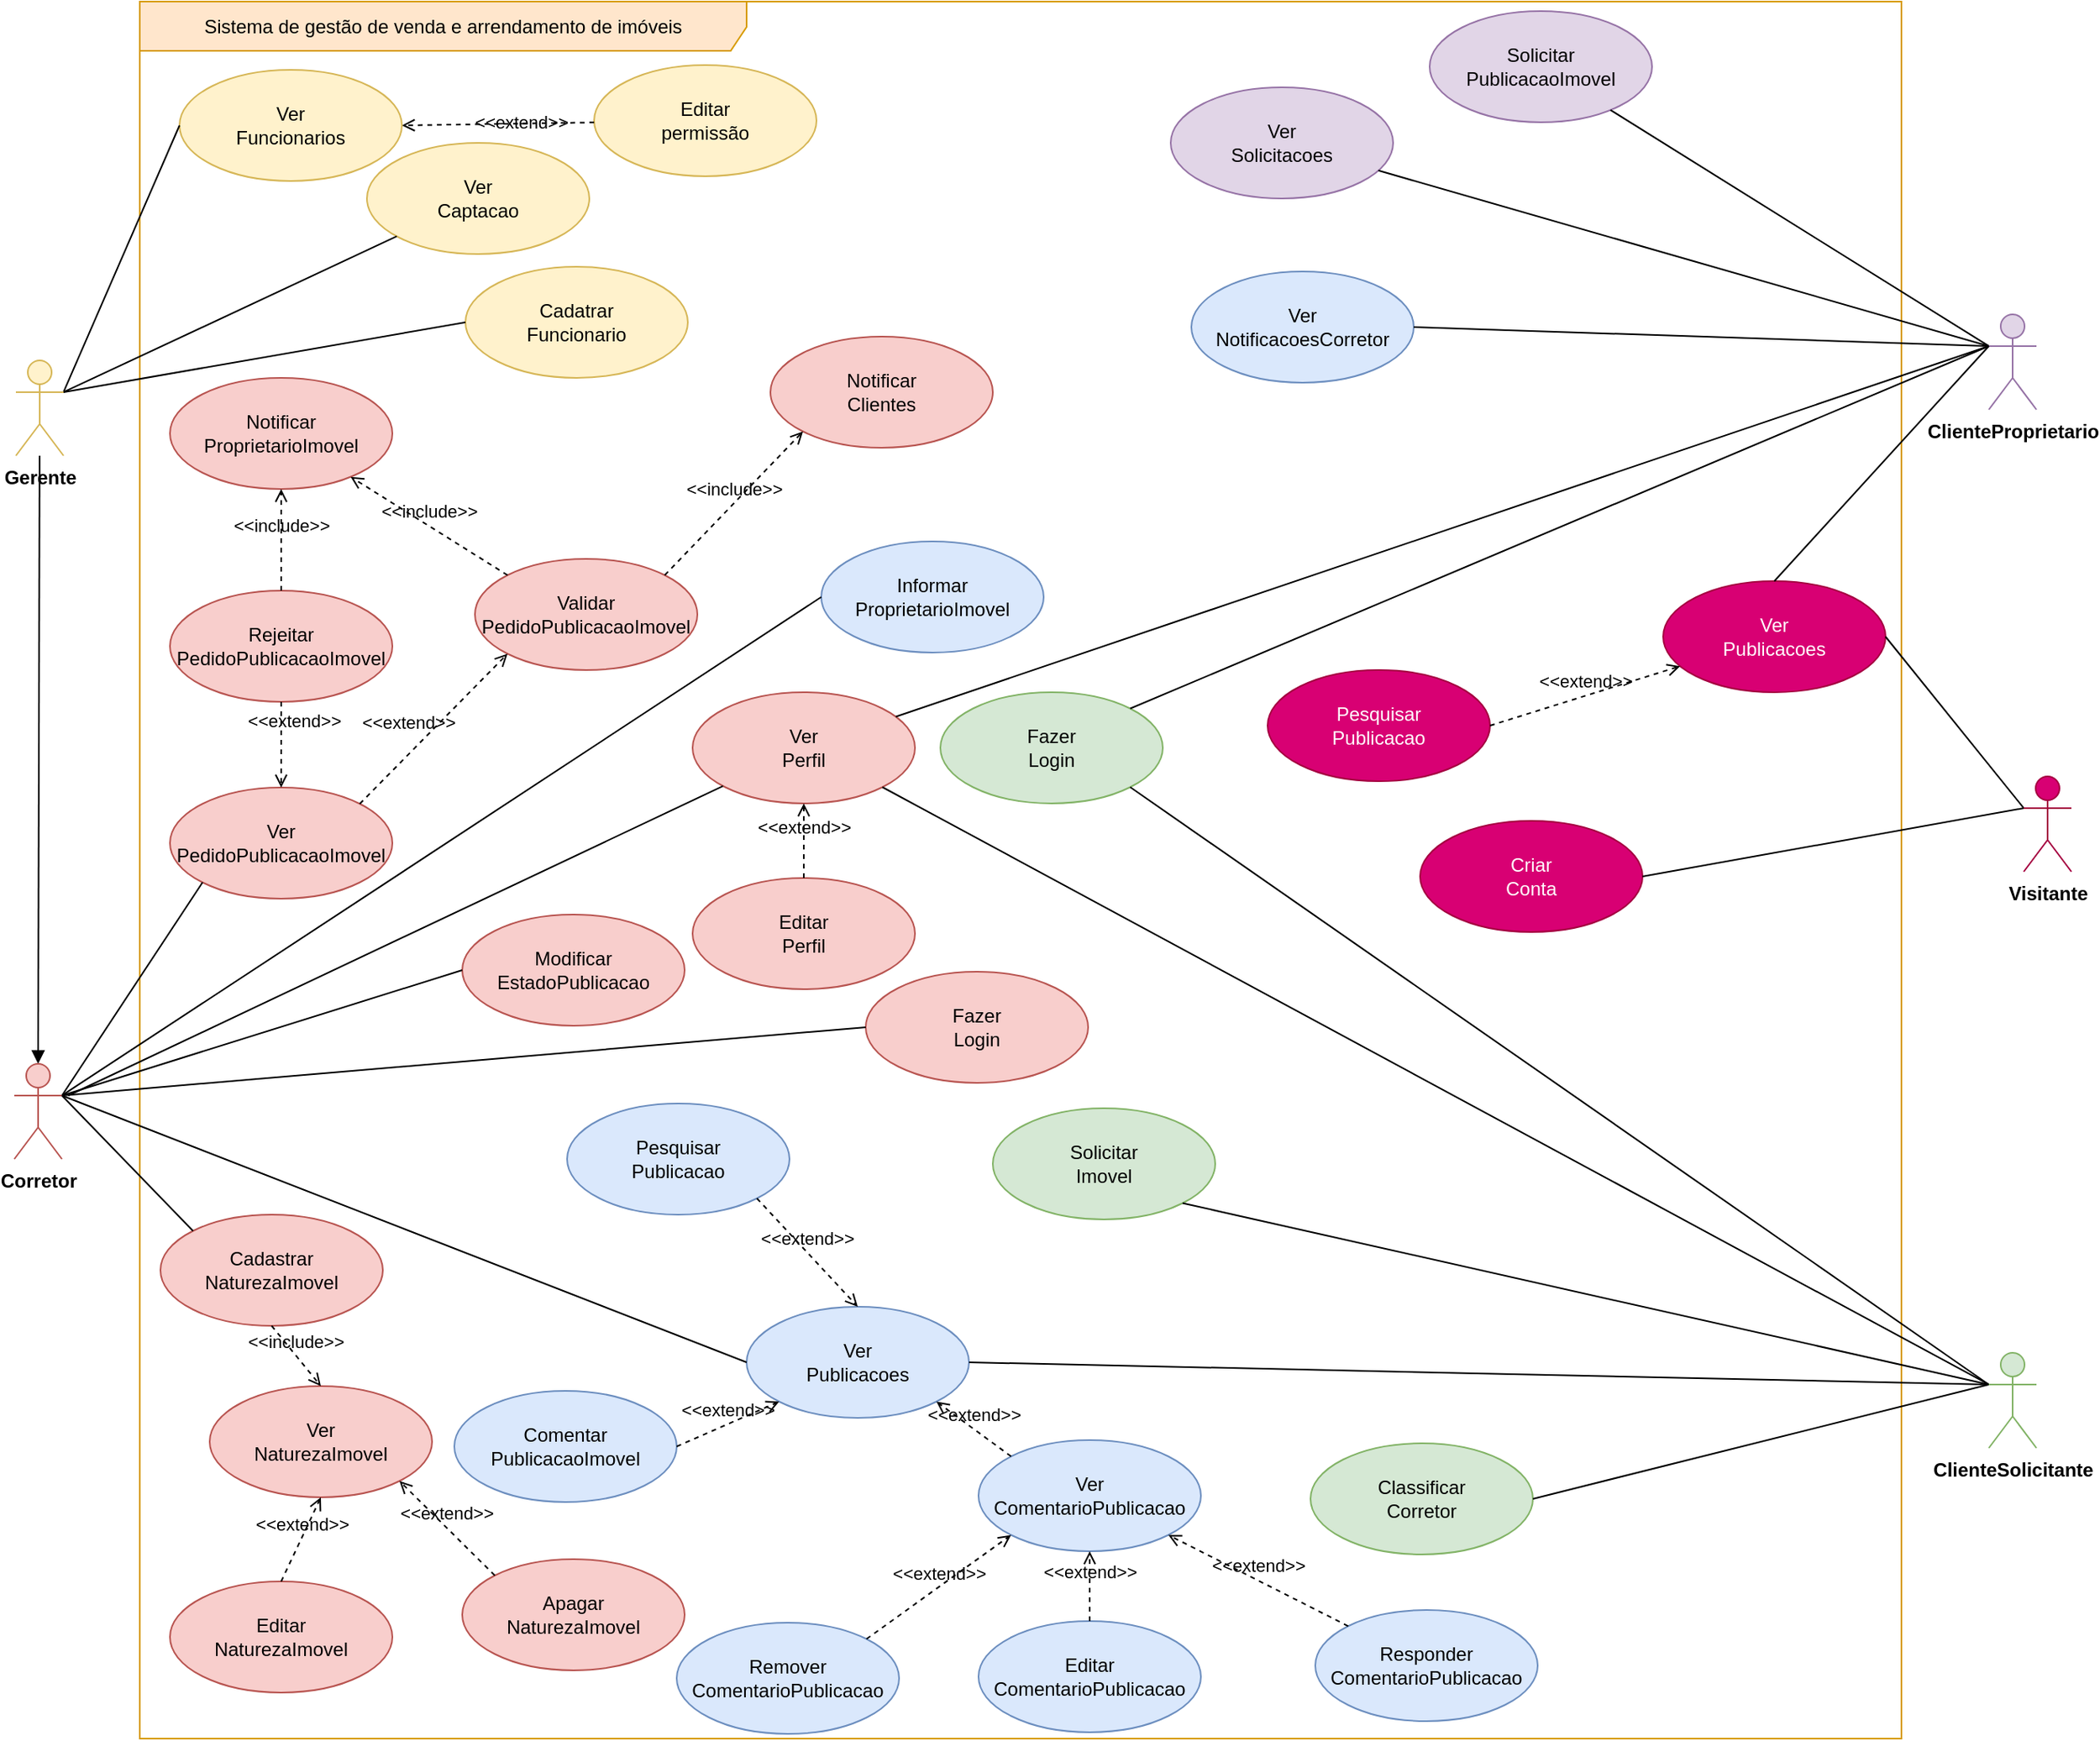 <mxfile version="24.6.4" type="device">
  <diagram name="Página-1" id="oinIF-td0bnsXT2gxYEK">
    <mxGraphModel dx="1834" dy="1235" grid="0" gridSize="10" guides="1" tooltips="1" connect="1" arrows="1" fold="1" page="0" pageScale="1" pageWidth="827" pageHeight="1169" math="0" shadow="0">
      <root>
        <mxCell id="0" />
        <mxCell id="1" parent="0" />
        <mxCell id="uxgWOtZFFa0mFMytvNgW-1" value="Sistema de gestão de venda e arrendamento de imóveis" style="shape=umlFrame;whiteSpace=wrap;html=1;pointerEvents=0;recursiveResize=0;container=1;collapsible=0;width=382;height=31;fillColor=#ffe6cc;strokeColor=#d79b00;" parent="1" vertex="1">
          <mxGeometry x="-271" y="-207" width="1109" height="1094" as="geometry" />
        </mxCell>
        <mxCell id="uxgWOtZFFa0mFMytvNgW-6" value="Criar&lt;div&gt;Conta&lt;/div&gt;" style="ellipse;whiteSpace=wrap;html=1;fillColor=#d80073;strokeColor=#A50040;fontColor=#ffffff;" parent="uxgWOtZFFa0mFMytvNgW-1" vertex="1">
          <mxGeometry x="806" y="516" width="140" height="70" as="geometry" />
        </mxCell>
        <mxCell id="uxgWOtZFFa0mFMytvNgW-9" value="Cadatrar&lt;div&gt;Funcionario&lt;/div&gt;" style="ellipse;whiteSpace=wrap;html=1;fillColor=#fff2cc;strokeColor=#d6b656;" parent="uxgWOtZFFa0mFMytvNgW-1" vertex="1">
          <mxGeometry x="205" y="167" width="140" height="70" as="geometry" />
        </mxCell>
        <mxCell id="uxgWOtZFFa0mFMytvNgW-18" value="Solicitar&lt;div&gt;&lt;span style=&quot;background-color: initial;&quot;&gt;PublicacaoImovel&lt;/span&gt;&lt;/div&gt;" style="ellipse;whiteSpace=wrap;html=1;fillColor=#e1d5e7;strokeColor=#9673a6;" parent="uxgWOtZFFa0mFMytvNgW-1" vertex="1">
          <mxGeometry x="812" y="6" width="140" height="70" as="geometry" />
        </mxCell>
        <mxCell id="uxgWOtZFFa0mFMytvNgW-19" value="&lt;span&gt;Validar&lt;/span&gt;&lt;div&gt;&lt;span&gt;PedidoPublicacaoImovel&lt;/span&gt;&lt;/div&gt;" style="ellipse;whiteSpace=wrap;html=1;fillColor=#f8cecc;strokeColor=#b85450;fontStyle=0" parent="uxgWOtZFFa0mFMytvNgW-1" vertex="1">
          <mxGeometry x="211" y="351" width="140" height="70" as="geometry" />
        </mxCell>
        <mxCell id="uxgWOtZFFa0mFMytvNgW-22" value="Ver&lt;div&gt;Publicacoes&lt;/div&gt;" style="ellipse;whiteSpace=wrap;html=1;fillColor=#d80073;strokeColor=#A50040;fontColor=#ffffff;" parent="uxgWOtZFFa0mFMytvNgW-1" vertex="1">
          <mxGeometry x="959" y="365" width="140" height="70" as="geometry" />
        </mxCell>
        <mxCell id="uxgWOtZFFa0mFMytvNgW-25" value="Ver&lt;div&gt;NotificacoesCorretor&lt;/div&gt;" style="ellipse;whiteSpace=wrap;html=1;fillColor=#dae8fc;strokeColor=#6c8ebf;fontStyle=0" parent="uxgWOtZFFa0mFMytvNgW-1" vertex="1">
          <mxGeometry x="662" y="170" width="140" height="70" as="geometry" />
        </mxCell>
        <mxCell id="uxgWOtZFFa0mFMytvNgW-31" value="&lt;span&gt;Ver&lt;/span&gt;&lt;div&gt;&lt;span&gt;ComentarioPublicacao&lt;/span&gt;&lt;/div&gt;" style="ellipse;whiteSpace=wrap;html=1;fillColor=#dae8fc;strokeColor=#6c8ebf;fontStyle=0" parent="uxgWOtZFFa0mFMytvNgW-1" vertex="1">
          <mxGeometry x="528" y="906" width="140" height="70" as="geometry" />
        </mxCell>
        <mxCell id="uxgWOtZFFa0mFMytvNgW-34" value="&lt;span&gt;Notificar&lt;/span&gt;&lt;div&gt;&lt;span&gt;ProprietarioImovel&lt;/span&gt;&lt;/div&gt;" style="ellipse;whiteSpace=wrap;html=1;fillColor=#f8cecc;strokeColor=#b85450;fontStyle=0" parent="uxgWOtZFFa0mFMytvNgW-1" vertex="1">
          <mxGeometry x="19" y="237" width="140" height="70" as="geometry" />
        </mxCell>
        <mxCell id="uxgWOtZFFa0mFMytvNgW-36" value="&amp;lt;&amp;lt;include&amp;gt;&amp;gt;" style="html=1;verticalAlign=bottom;labelBackgroundColor=none;endArrow=open;endFill=0;dashed=1;rounded=0;exitX=0;exitY=0;exitDx=0;exitDy=0;" parent="uxgWOtZFFa0mFMytvNgW-1" source="uxgWOtZFFa0mFMytvNgW-19" target="uxgWOtZFFa0mFMytvNgW-34" edge="1">
          <mxGeometry width="160" relative="1" as="geometry">
            <mxPoint x="338" y="303" as="sourcePoint" />
            <mxPoint x="498" y="303" as="targetPoint" />
          </mxGeometry>
        </mxCell>
        <mxCell id="uxgWOtZFFa0mFMytvNgW-37" value="&lt;span&gt;Rejeitar&lt;/span&gt;&lt;div&gt;&lt;span&gt;PedidoPublicacaoImovel&lt;/span&gt;&lt;/div&gt;" style="ellipse;whiteSpace=wrap;html=1;fillColor=#f8cecc;strokeColor=#b85450;fontStyle=0" parent="uxgWOtZFFa0mFMytvNgW-1" vertex="1">
          <mxGeometry x="19" y="371" width="140" height="70" as="geometry" />
        </mxCell>
        <mxCell id="uxgWOtZFFa0mFMytvNgW-39" value="&amp;lt;&amp;lt;include&amp;gt;&amp;gt;" style="html=1;verticalAlign=bottom;labelBackgroundColor=none;endArrow=open;endFill=0;dashed=1;rounded=0;exitX=0.5;exitY=0;exitDx=0;exitDy=0;entryX=0.5;entryY=1;entryDx=0;entryDy=0;" parent="uxgWOtZFFa0mFMytvNgW-1" source="uxgWOtZFFa0mFMytvNgW-37" target="uxgWOtZFFa0mFMytvNgW-34" edge="1">
          <mxGeometry width="160" relative="1" as="geometry">
            <mxPoint x="143" y="306" as="sourcePoint" />
            <mxPoint x="144" y="215" as="targetPoint" />
          </mxGeometry>
        </mxCell>
        <mxCell id="uxgWOtZFFa0mFMytvNgW-41" value="&lt;span&gt;Remover&lt;/span&gt;&lt;div&gt;&lt;span&gt;ComentarioPublicacao&lt;/span&gt;&lt;br&gt;&lt;/div&gt;" style="ellipse;whiteSpace=wrap;html=1;fillColor=#dae8fc;strokeColor=#6c8ebf;fontStyle=0" parent="uxgWOtZFFa0mFMytvNgW-1" vertex="1">
          <mxGeometry x="338" y="1021" width="140" height="70" as="geometry" />
        </mxCell>
        <mxCell id="uxgWOtZFFa0mFMytvNgW-42" value="&lt;span&gt;Editar&lt;/span&gt;&lt;div&gt;&lt;span&gt;ComentarioPublicacao&lt;/span&gt;&lt;br&gt;&lt;/div&gt;" style="ellipse;whiteSpace=wrap;html=1;fillColor=#dae8fc;strokeColor=#6c8ebf;fontStyle=0" parent="uxgWOtZFFa0mFMytvNgW-1" vertex="1">
          <mxGeometry x="528" y="1020" width="140" height="70" as="geometry" />
        </mxCell>
        <mxCell id="uxgWOtZFFa0mFMytvNgW-56" value="&lt;div&gt;&lt;span&gt;Responder&lt;/span&gt;&lt;/div&gt;&lt;div&gt;&lt;span&gt;ComentarioPublicacao&lt;/span&gt;&lt;br&gt;&lt;/div&gt;" style="ellipse;whiteSpace=wrap;html=1;fillColor=#dae8fc;strokeColor=#6c8ebf;fontStyle=0" parent="uxgWOtZFFa0mFMytvNgW-1" vertex="1">
          <mxGeometry x="740" y="1013" width="140" height="70" as="geometry" />
        </mxCell>
        <mxCell id="uxgWOtZFFa0mFMytvNgW-57" value="&amp;lt;&amp;lt;extend&amp;gt;&amp;gt;" style="html=1;verticalAlign=bottom;labelBackgroundColor=none;endArrow=open;endFill=0;dashed=1;rounded=0;entryX=1;entryY=1;entryDx=0;entryDy=0;" parent="uxgWOtZFFa0mFMytvNgW-1" source="uxgWOtZFFa0mFMytvNgW-56" target="uxgWOtZFFa0mFMytvNgW-31" edge="1">
          <mxGeometry width="160" relative="1" as="geometry">
            <mxPoint x="196" y="611" as="sourcePoint" />
            <mxPoint x="242" y="668" as="targetPoint" />
          </mxGeometry>
        </mxCell>
        <mxCell id="uxgWOtZFFa0mFMytvNgW-55" value="&lt;span&gt;Cadastrar&lt;/span&gt;&lt;div&gt;&lt;span&gt;NaturezaImovel&lt;/span&gt;&lt;/div&gt;" style="ellipse;whiteSpace=wrap;html=1;fillColor=#f8cecc;strokeColor=#b85450;fontStyle=0" parent="uxgWOtZFFa0mFMytvNgW-1" vertex="1">
          <mxGeometry x="13" y="764" width="140" height="70" as="geometry" />
        </mxCell>
        <mxCell id="uxgWOtZFFa0mFMytvNgW-62" value="Pesquisar&lt;div&gt;Publicacao&lt;/div&gt;" style="ellipse;whiteSpace=wrap;html=1;fillColor=#d80073;strokeColor=#A50040;fontColor=#ffffff;" parent="uxgWOtZFFa0mFMytvNgW-1" vertex="1">
          <mxGeometry x="710" y="421" width="140" height="70" as="geometry" />
        </mxCell>
        <mxCell id="uxgWOtZFFa0mFMytvNgW-63" value="&amp;lt;&amp;lt;extend&amp;gt;&amp;gt;" style="html=1;verticalAlign=bottom;labelBackgroundColor=none;endArrow=open;endFill=0;dashed=1;rounded=0;exitX=1;exitY=0.5;exitDx=0;exitDy=0;" parent="uxgWOtZFFa0mFMytvNgW-1" source="uxgWOtZFFa0mFMytvNgW-62" target="uxgWOtZFFa0mFMytvNgW-22" edge="1">
          <mxGeometry width="160" relative="1" as="geometry">
            <mxPoint x="531.5" y="690" as="sourcePoint" />
            <mxPoint x="499.5" y="753" as="targetPoint" />
          </mxGeometry>
        </mxCell>
        <mxCell id="uxgWOtZFFa0mFMytvNgW-65" value="&lt;span&gt;&lt;span&gt;Modificar&lt;/span&gt;&lt;/span&gt;&lt;div&gt;&lt;span&gt;&lt;span&gt;EstadoPublicacao&lt;/span&gt;&lt;/span&gt;&lt;/div&gt;" style="ellipse;whiteSpace=wrap;html=1;fillColor=#f8cecc;strokeColor=#b85450;fontStyle=0" parent="uxgWOtZFFa0mFMytvNgW-1" vertex="1">
          <mxGeometry x="203" y="575" width="140" height="70" as="geometry" />
        </mxCell>
        <mxCell id="uxgWOtZFFa0mFMytvNgW-58" value="Ver&lt;div style=&quot;&quot;&gt;Publicacoes&lt;/div&gt;" style="ellipse;whiteSpace=wrap;html=1;fillColor=#dae8fc;strokeColor=#6c8ebf;fontStyle=0" parent="uxgWOtZFFa0mFMytvNgW-1" vertex="1">
          <mxGeometry x="382" y="822" width="140" height="70" as="geometry" />
        </mxCell>
        <mxCell id="uxgWOtZFFa0mFMytvNgW-70" value="Solicitar&lt;div&gt;Imovel&lt;/div&gt;" style="ellipse;whiteSpace=wrap;html=1;fillColor=#d5e8d4;strokeColor=#82b366;" parent="uxgWOtZFFa0mFMytvNgW-1" vertex="1">
          <mxGeometry x="537" y="697" width="140" height="70" as="geometry" />
        </mxCell>
        <mxCell id="uxgWOtZFFa0mFMytvNgW-77" value="Editar&lt;div&gt;permissão&lt;/div&gt;" style="ellipse;whiteSpace=wrap;html=1;fillColor=#fff2cc;strokeColor=#d6b656;" parent="uxgWOtZFFa0mFMytvNgW-1" vertex="1">
          <mxGeometry x="286" y="40" width="140" height="70" as="geometry" />
        </mxCell>
        <mxCell id="uxgWOtZFFa0mFMytvNgW-78" value="&amp;lt;&amp;lt;extend&amp;gt;&amp;gt;" style="html=1;verticalAlign=bottom;labelBackgroundColor=none;endArrow=open;endFill=0;dashed=1;rounded=0;entryX=1;entryY=0.5;entryDx=0;entryDy=0;" parent="uxgWOtZFFa0mFMytvNgW-1" source="uxgWOtZFFa0mFMytvNgW-77" target="FGOciUeCJHYGwHbxiSey-7" edge="1">
          <mxGeometry x="-0.234" y="8" width="160" relative="1" as="geometry">
            <mxPoint x="129" y="179" as="sourcePoint" />
            <mxPoint x="112" y="163" as="targetPoint" />
            <mxPoint as="offset" />
          </mxGeometry>
        </mxCell>
        <mxCell id="uxgWOtZFFa0mFMytvNgW-79" value="Classificar&lt;div&gt;Corretor&lt;/div&gt;" style="ellipse;whiteSpace=wrap;html=1;fillColor=#d5e8d4;strokeColor=#82b366;" parent="uxgWOtZFFa0mFMytvNgW-1" vertex="1">
          <mxGeometry x="737" y="908" width="140" height="70" as="geometry" />
        </mxCell>
        <mxCell id="uxgWOtZFFa0mFMytvNgW-85" value="Ver&lt;div&gt;Perfil&lt;/div&gt;" style="ellipse;whiteSpace=wrap;html=1;fillColor=#f8cecc;strokeColor=#b85450;fontStyle=0" parent="uxgWOtZFFa0mFMytvNgW-1" vertex="1">
          <mxGeometry x="348" y="435" width="140" height="70" as="geometry" />
        </mxCell>
        <mxCell id="uxgWOtZFFa0mFMytvNgW-87" value="Ver&lt;div&gt;Captacao&lt;/div&gt;" style="ellipse;whiteSpace=wrap;html=1;fillColor=#fff2cc;strokeColor=#d6b656;" parent="uxgWOtZFFa0mFMytvNgW-1" vertex="1">
          <mxGeometry x="143" y="89" width="140" height="70" as="geometry" />
        </mxCell>
        <mxCell id="FGOciUeCJHYGwHbxiSey-1" value="&lt;span&gt;Fazer&lt;/span&gt;&lt;div&gt;&lt;span&gt;Login&lt;/span&gt;&lt;/div&gt;" style="ellipse;whiteSpace=wrap;html=1;fillColor=#d5e8d4;strokeColor=#82b366;fontStyle=0" parent="uxgWOtZFFa0mFMytvNgW-1" vertex="1">
          <mxGeometry x="504" y="435" width="140" height="70" as="geometry" />
        </mxCell>
        <mxCell id="FGOciUeCJHYGwHbxiSey-7" value="Ver&lt;div&gt;Funcionarios&lt;/div&gt;" style="ellipse;whiteSpace=wrap;html=1;fillColor=#fff2cc;strokeColor=#d6b656;" parent="uxgWOtZFFa0mFMytvNgW-1" vertex="1">
          <mxGeometry x="25" y="43" width="140" height="70" as="geometry" />
        </mxCell>
        <mxCell id="FGOciUeCJHYGwHbxiSey-15" value="&amp;lt;&amp;lt;extend&amp;gt;&amp;gt;" style="html=1;verticalAlign=bottom;labelBackgroundColor=none;endArrow=open;endFill=0;dashed=1;rounded=0;entryX=0;entryY=1;entryDx=0;entryDy=0;exitX=1;exitY=0;exitDx=0;exitDy=0;" parent="uxgWOtZFFa0mFMytvNgW-1" source="uxgWOtZFFa0mFMytvNgW-41" target="uxgWOtZFFa0mFMytvNgW-31" edge="1">
          <mxGeometry width="160" relative="1" as="geometry">
            <mxPoint x="295" y="905" as="sourcePoint" />
            <mxPoint x="322" y="974" as="targetPoint" />
          </mxGeometry>
        </mxCell>
        <mxCell id="FGOciUeCJHYGwHbxiSey-16" value="&amp;lt;&amp;lt;extend&amp;gt;&amp;gt;" style="html=1;verticalAlign=bottom;labelBackgroundColor=none;endArrow=open;endFill=0;dashed=1;rounded=0;entryX=0.5;entryY=1;entryDx=0;entryDy=0;exitX=0.5;exitY=0;exitDx=0;exitDy=0;" parent="uxgWOtZFFa0mFMytvNgW-1" source="uxgWOtZFFa0mFMytvNgW-42" target="uxgWOtZFFa0mFMytvNgW-31" edge="1">
          <mxGeometry width="160" relative="1" as="geometry">
            <mxPoint x="259" y="973" as="sourcePoint" />
            <mxPoint x="360" y="887" as="targetPoint" />
          </mxGeometry>
        </mxCell>
        <mxCell id="FGOciUeCJHYGwHbxiSey-23" value="Editar&lt;div&gt;Perfil&lt;/div&gt;" style="ellipse;whiteSpace=wrap;html=1;fillColor=#f8cecc;strokeColor=#b85450;fontStyle=0" parent="uxgWOtZFFa0mFMytvNgW-1" vertex="1">
          <mxGeometry x="348" y="552" width="140" height="70" as="geometry" />
        </mxCell>
        <mxCell id="FGOciUeCJHYGwHbxiSey-24" value="&amp;lt;&amp;lt;extend&amp;gt;&amp;gt;" style="html=1;verticalAlign=bottom;labelBackgroundColor=none;endArrow=open;endFill=0;dashed=1;rounded=0;entryX=0.5;entryY=1;entryDx=0;entryDy=0;exitX=0.5;exitY=0;exitDx=0;exitDy=0;" parent="uxgWOtZFFa0mFMytvNgW-1" source="FGOciUeCJHYGwHbxiSey-23" target="uxgWOtZFFa0mFMytvNgW-85" edge="1">
          <mxGeometry width="160" relative="1" as="geometry">
            <mxPoint x="200" y="626" as="sourcePoint" />
            <mxPoint x="237" y="561" as="targetPoint" />
          </mxGeometry>
        </mxCell>
        <mxCell id="FGOciUeCJHYGwHbxiSey-25" value="&lt;span&gt;Ver&lt;/span&gt;&lt;div&gt;&lt;span&gt;NaturezaImovel&lt;/span&gt;&lt;/div&gt;" style="ellipse;whiteSpace=wrap;html=1;fillColor=#f8cecc;strokeColor=#b85450;fontStyle=0" parent="uxgWOtZFFa0mFMytvNgW-1" vertex="1">
          <mxGeometry x="44" y="872" width="140" height="70" as="geometry" />
        </mxCell>
        <mxCell id="FGOciUeCJHYGwHbxiSey-27" value="&amp;lt;&amp;lt;include&amp;gt;&amp;gt;" style="html=1;verticalAlign=bottom;labelBackgroundColor=none;endArrow=open;endFill=0;dashed=1;rounded=0;exitX=0.5;exitY=1;exitDx=0;exitDy=0;entryX=0.5;entryY=0;entryDx=0;entryDy=0;" parent="uxgWOtZFFa0mFMytvNgW-1" source="uxgWOtZFFa0mFMytvNgW-55" target="FGOciUeCJHYGwHbxiSey-25" edge="1">
          <mxGeometry width="160" relative="1" as="geometry">
            <mxPoint x="228" y="944" as="sourcePoint" />
            <mxPoint x="127" y="918" as="targetPoint" />
          </mxGeometry>
        </mxCell>
        <mxCell id="FGOciUeCJHYGwHbxiSey-28" value="&lt;span&gt;Editar&lt;/span&gt;&lt;div&gt;NaturezaImovel&lt;br&gt;&lt;/div&gt;" style="ellipse;whiteSpace=wrap;html=1;fillColor=#f8cecc;strokeColor=#b85450;fontStyle=0" parent="uxgWOtZFFa0mFMytvNgW-1" vertex="1">
          <mxGeometry x="19" y="995" width="140" height="70" as="geometry" />
        </mxCell>
        <mxCell id="FGOciUeCJHYGwHbxiSey-29" value="&amp;lt;&amp;lt;extend&amp;gt;&amp;gt;" style="html=1;verticalAlign=bottom;labelBackgroundColor=none;endArrow=open;endFill=0;dashed=1;rounded=0;entryX=0.5;entryY=1;entryDx=0;entryDy=0;exitX=0.5;exitY=0;exitDx=0;exitDy=0;" parent="uxgWOtZFFa0mFMytvNgW-1" source="FGOciUeCJHYGwHbxiSey-28" target="FGOciUeCJHYGwHbxiSey-25" edge="1">
          <mxGeometry width="160" relative="1" as="geometry">
            <mxPoint x="249" y="941" as="sourcePoint" />
            <mxPoint x="249" y="840" as="targetPoint" />
          </mxGeometry>
        </mxCell>
        <mxCell id="FGOciUeCJHYGwHbxiSey-30" value="&lt;span&gt;Apagar&lt;/span&gt;&lt;div&gt;NaturezaImovel&lt;br&gt;&lt;/div&gt;" style="ellipse;whiteSpace=wrap;html=1;fillColor=#f8cecc;strokeColor=#b85450;fontStyle=0" parent="uxgWOtZFFa0mFMytvNgW-1" vertex="1">
          <mxGeometry x="203" y="981" width="140" height="70" as="geometry" />
        </mxCell>
        <mxCell id="FGOciUeCJHYGwHbxiSey-31" value="&amp;lt;&amp;lt;extend&amp;gt;&amp;gt;" style="html=1;verticalAlign=bottom;labelBackgroundColor=none;endArrow=open;endFill=0;dashed=1;rounded=0;exitX=0;exitY=0;exitDx=0;exitDy=0;entryX=1;entryY=1;entryDx=0;entryDy=0;" parent="uxgWOtZFFa0mFMytvNgW-1" source="FGOciUeCJHYGwHbxiSey-30" target="FGOciUeCJHYGwHbxiSey-25" edge="1">
          <mxGeometry width="160" relative="1" as="geometry">
            <mxPoint x="396" y="943" as="sourcePoint" />
            <mxPoint x="305" y="941" as="targetPoint" />
          </mxGeometry>
        </mxCell>
        <mxCell id="FGOciUeCJHYGwHbxiSey-34" value="&lt;span&gt;Comentar&lt;/span&gt;&lt;div&gt;&lt;span&gt;PublicacaoImovel&lt;/span&gt;&lt;/div&gt;" style="ellipse;whiteSpace=wrap;html=1;fillColor=#dae8fc;strokeColor=#6c8ebf;fontStyle=0" parent="uxgWOtZFFa0mFMytvNgW-1" vertex="1">
          <mxGeometry x="198" y="875" width="140" height="70" as="geometry" />
        </mxCell>
        <mxCell id="FGOciUeCJHYGwHbxiSey-35" value="&amp;lt;&amp;lt;extend&amp;gt;&amp;gt;" style="html=1;verticalAlign=bottom;labelBackgroundColor=none;endArrow=open;endFill=0;dashed=1;rounded=0;entryX=0;entryY=1;entryDx=0;entryDy=0;exitX=1;exitY=0.5;exitDx=0;exitDy=0;" parent="uxgWOtZFFa0mFMytvNgW-1" source="FGOciUeCJHYGwHbxiSey-34" target="uxgWOtZFFa0mFMytvNgW-58" edge="1">
          <mxGeometry width="160" relative="1" as="geometry">
            <mxPoint x="331" y="738" as="sourcePoint" />
            <mxPoint x="322" y="623" as="targetPoint" />
          </mxGeometry>
        </mxCell>
        <mxCell id="FGOciUeCJHYGwHbxiSey-36" value="&amp;lt;&amp;lt;extend&amp;gt;&amp;gt;" style="html=1;verticalAlign=bottom;labelBackgroundColor=none;endArrow=open;endFill=0;dashed=1;rounded=0;entryX=1;entryY=1;entryDx=0;entryDy=0;exitX=0;exitY=0;exitDx=0;exitDy=0;" parent="uxgWOtZFFa0mFMytvNgW-1" source="uxgWOtZFFa0mFMytvNgW-31" target="uxgWOtZFFa0mFMytvNgW-58" edge="1">
          <mxGeometry width="160" relative="1" as="geometry">
            <mxPoint x="492" y="763" as="sourcePoint" />
            <mxPoint x="406" y="635" as="targetPoint" />
          </mxGeometry>
        </mxCell>
        <mxCell id="tdkB1YRlQaMixIxoZtIN-6" value="&lt;span&gt;&lt;span&gt;Fazer&lt;/span&gt;&lt;/span&gt;&lt;div&gt;&lt;span&gt;&lt;span&gt;Login&lt;/span&gt;&lt;/span&gt;&lt;/div&gt;" style="ellipse;whiteSpace=wrap;html=1;fillColor=#f8cecc;strokeColor=#b85450;fontStyle=0" parent="uxgWOtZFFa0mFMytvNgW-1" vertex="1">
          <mxGeometry x="457" y="611" width="140" height="70" as="geometry" />
        </mxCell>
        <mxCell id="tdkB1YRlQaMixIxoZtIN-7" value="&lt;span&gt;Notificar&lt;/span&gt;&lt;div&gt;&lt;span&gt;Clientes&lt;/span&gt;&lt;/div&gt;" style="ellipse;whiteSpace=wrap;html=1;fillColor=#f8cecc;strokeColor=#b85450;fontStyle=0" parent="uxgWOtZFFa0mFMytvNgW-1" vertex="1">
          <mxGeometry x="397" y="211" width="140" height="70" as="geometry" />
        </mxCell>
        <mxCell id="tdkB1YRlQaMixIxoZtIN-8" value="&amp;lt;&amp;lt;include&amp;gt;&amp;gt;" style="html=1;verticalAlign=bottom;labelBackgroundColor=none;endArrow=open;endFill=0;dashed=1;rounded=0;exitX=1;exitY=0;exitDx=0;exitDy=0;entryX=0;entryY=1;entryDx=0;entryDy=0;" parent="uxgWOtZFFa0mFMytvNgW-1" source="uxgWOtZFFa0mFMytvNgW-19" target="tdkB1YRlQaMixIxoZtIN-7" edge="1">
          <mxGeometry width="160" relative="1" as="geometry">
            <mxPoint x="112" y="403" as="sourcePoint" />
            <mxPoint x="113" y="345" as="targetPoint" />
          </mxGeometry>
        </mxCell>
        <mxCell id="tdkB1YRlQaMixIxoZtIN-9" value="&lt;span&gt;Ver&lt;/span&gt;&lt;div&gt;&lt;span&gt;PedidoPublicacaoImovel&lt;/span&gt;&lt;/div&gt;" style="ellipse;whiteSpace=wrap;html=1;fillColor=#f8cecc;strokeColor=#b85450;fontStyle=0" parent="uxgWOtZFFa0mFMytvNgW-1" vertex="1">
          <mxGeometry x="19" y="495" width="140" height="70" as="geometry" />
        </mxCell>
        <mxCell id="tdkB1YRlQaMixIxoZtIN-10" value="&amp;lt;&amp;lt;extend&amp;gt;&amp;gt;" style="html=1;verticalAlign=bottom;labelBackgroundColor=none;endArrow=open;endFill=0;dashed=1;rounded=0;entryX=0.5;entryY=0;entryDx=0;entryDy=0;exitX=0.5;exitY=1;exitDx=0;exitDy=0;" parent="uxgWOtZFFa0mFMytvNgW-1" source="uxgWOtZFFa0mFMytvNgW-37" target="tdkB1YRlQaMixIxoZtIN-9" edge="1">
          <mxGeometry x="-0.234" y="8" width="160" relative="1" as="geometry">
            <mxPoint x="159" y="421" as="sourcePoint" />
            <mxPoint x="39" y="423" as="targetPoint" />
            <mxPoint as="offset" />
          </mxGeometry>
        </mxCell>
        <mxCell id="tdkB1YRlQaMixIxoZtIN-11" value="&amp;lt;&amp;lt;extend&amp;gt;&amp;gt;" style="html=1;verticalAlign=bottom;labelBackgroundColor=none;endArrow=open;endFill=0;dashed=1;rounded=0;entryX=0;entryY=1;entryDx=0;entryDy=0;exitX=1;exitY=0;exitDx=0;exitDy=0;" parent="uxgWOtZFFa0mFMytvNgW-1" source="tdkB1YRlQaMixIxoZtIN-9" target="uxgWOtZFFa0mFMytvNgW-19" edge="1">
          <mxGeometry x="-0.234" y="8" width="160" relative="1" as="geometry">
            <mxPoint x="170" y="417" as="sourcePoint" />
            <mxPoint x="50" y="419" as="targetPoint" />
            <mxPoint as="offset" />
          </mxGeometry>
        </mxCell>
        <mxCell id="tdkB1YRlQaMixIxoZtIN-12" value="&lt;span&gt;Pesquisar&lt;/span&gt;&lt;div&gt;&lt;span&gt;Publicacao&lt;/span&gt;&lt;/div&gt;" style="ellipse;whiteSpace=wrap;html=1;fillColor=#dae8fc;strokeColor=#6c8ebf;fontStyle=0" parent="uxgWOtZFFa0mFMytvNgW-1" vertex="1">
          <mxGeometry x="269" y="694" width="140" height="70" as="geometry" />
        </mxCell>
        <mxCell id="tdkB1YRlQaMixIxoZtIN-13" value="&amp;lt;&amp;lt;extend&amp;gt;&amp;gt;" style="html=1;verticalAlign=bottom;labelBackgroundColor=none;endArrow=open;endFill=0;dashed=1;rounded=0;entryX=0.5;entryY=0;entryDx=0;entryDy=0;exitX=1;exitY=1;exitDx=0;exitDy=0;" parent="uxgWOtZFFa0mFMytvNgW-1" source="tdkB1YRlQaMixIxoZtIN-12" target="uxgWOtZFFa0mFMytvNgW-58" edge="1">
          <mxGeometry width="160" relative="1" as="geometry">
            <mxPoint x="503" y="815" as="sourcePoint" />
            <mxPoint x="568" y="803" as="targetPoint" />
          </mxGeometry>
        </mxCell>
        <mxCell id="tdkB1YRlQaMixIxoZtIN-15" value="Ver&lt;div&gt;&lt;span style=&quot;background-color: initial;&quot;&gt;Solicitacoes&lt;/span&gt;&lt;/div&gt;" style="ellipse;whiteSpace=wrap;html=1;fillColor=#e1d5e7;strokeColor=#9673a6;" parent="uxgWOtZFFa0mFMytvNgW-1" vertex="1">
          <mxGeometry x="649" y="54" width="140" height="70" as="geometry" />
        </mxCell>
        <mxCell id="tdkB1YRlQaMixIxoZtIN-20" value="Informar&lt;div&gt;ProprietarioImovel&lt;/div&gt;" style="ellipse;whiteSpace=wrap;html=1;fillColor=#dae8fc;strokeColor=#6c8ebf;fontStyle=0" parent="uxgWOtZFFa0mFMytvNgW-1" vertex="1">
          <mxGeometry x="429" y="340" width="140" height="70" as="geometry" />
        </mxCell>
        <mxCell id="uxgWOtZFFa0mFMytvNgW-13" style="rounded=0;orthogonalLoop=1;jettySize=auto;html=1;entryX=0;entryY=0.5;entryDx=0;entryDy=0;endArrow=none;endFill=0;exitX=1;exitY=0.333;exitDx=0;exitDy=0;exitPerimeter=0;" parent="1" source="uxgWOtZFFa0mFMytvNgW-2" target="uxgWOtZFFa0mFMytvNgW-9" edge="1">
          <mxGeometry relative="1" as="geometry" />
        </mxCell>
        <mxCell id="uxgWOtZFFa0mFMytvNgW-15" style="rounded=0;orthogonalLoop=1;jettySize=auto;html=1;endArrow=block;endFill=1;entryX=0.5;entryY=0;entryDx=0;entryDy=0;entryPerimeter=0;" parent="1" source="uxgWOtZFFa0mFMytvNgW-2" target="uxgWOtZFFa0mFMytvNgW-3" edge="1">
          <mxGeometry relative="1" as="geometry">
            <mxPoint x="-340" y="450" as="targetPoint" />
          </mxGeometry>
        </mxCell>
        <mxCell id="uxgWOtZFFa0mFMytvNgW-88" style="rounded=0;orthogonalLoop=1;jettySize=auto;html=1;endArrow=none;endFill=0;exitX=1;exitY=0.333;exitDx=0;exitDy=0;exitPerimeter=0;" parent="1" source="uxgWOtZFFa0mFMytvNgW-2" target="uxgWOtZFFa0mFMytvNgW-87" edge="1">
          <mxGeometry relative="1" as="geometry" />
        </mxCell>
        <mxCell id="FGOciUeCJHYGwHbxiSey-8" style="rounded=0;orthogonalLoop=1;jettySize=auto;html=1;entryX=0;entryY=0.5;entryDx=0;entryDy=0;exitX=1;exitY=0.333;exitDx=0;exitDy=0;exitPerimeter=0;endArrow=none;endFill=0;" parent="1" source="uxgWOtZFFa0mFMytvNgW-2" target="FGOciUeCJHYGwHbxiSey-7" edge="1">
          <mxGeometry relative="1" as="geometry" />
        </mxCell>
        <mxCell id="uxgWOtZFFa0mFMytvNgW-2" value="&lt;span style=&quot;font-weight: 700; text-wrap: wrap;&quot;&gt;Gerente&lt;/span&gt;" style="shape=umlActor;verticalLabelPosition=bottom;verticalAlign=top;html=1;fillColor=#fff2cc;strokeColor=#d6b656;" parent="1" vertex="1">
          <mxGeometry x="-349" y="19" width="30" height="60" as="geometry" />
        </mxCell>
        <mxCell id="uxgWOtZFFa0mFMytvNgW-21" style="rounded=0;orthogonalLoop=1;jettySize=auto;html=1;entryX=0;entryY=1;entryDx=0;entryDy=0;exitX=1;exitY=0.333;exitDx=0;exitDy=0;exitPerimeter=0;endArrow=none;endFill=0;" parent="1" source="uxgWOtZFFa0mFMytvNgW-3" target="tdkB1YRlQaMixIxoZtIN-9" edge="1">
          <mxGeometry relative="1" as="geometry" />
        </mxCell>
        <mxCell id="uxgWOtZFFa0mFMytvNgW-27" style="rounded=0;orthogonalLoop=1;jettySize=auto;html=1;entryX=0;entryY=0.5;entryDx=0;entryDy=0;exitX=1;exitY=0.333;exitDx=0;exitDy=0;exitPerimeter=0;endArrow=none;endFill=0;" parent="1" source="uxgWOtZFFa0mFMytvNgW-3" target="tdkB1YRlQaMixIxoZtIN-20" edge="1">
          <mxGeometry relative="1" as="geometry" />
        </mxCell>
        <mxCell id="uxgWOtZFFa0mFMytvNgW-86" style="rounded=0;orthogonalLoop=1;jettySize=auto;html=1;endArrow=none;endFill=0;" parent="1" target="uxgWOtZFFa0mFMytvNgW-85" edge="1">
          <mxGeometry relative="1" as="geometry">
            <mxPoint x="-316" y="482" as="sourcePoint" />
          </mxGeometry>
        </mxCell>
        <mxCell id="FGOciUeCJHYGwHbxiSey-2" style="rounded=0;orthogonalLoop=1;jettySize=auto;html=1;entryX=0;entryY=0.5;entryDx=0;entryDy=0;endArrow=none;endFill=0;exitX=1;exitY=0.333;exitDx=0;exitDy=0;exitPerimeter=0;" parent="1" source="uxgWOtZFFa0mFMytvNgW-3" target="tdkB1YRlQaMixIxoZtIN-6" edge="1">
          <mxGeometry relative="1" as="geometry" />
        </mxCell>
        <mxCell id="FGOciUeCJHYGwHbxiSey-19" style="rounded=0;orthogonalLoop=1;jettySize=auto;html=1;entryX=0;entryY=0.5;entryDx=0;entryDy=0;endArrow=none;endFill=0;exitX=1;exitY=0.333;exitDx=0;exitDy=0;exitPerimeter=0;" parent="1" source="uxgWOtZFFa0mFMytvNgW-3" target="uxgWOtZFFa0mFMytvNgW-58" edge="1">
          <mxGeometry relative="1" as="geometry" />
        </mxCell>
        <mxCell id="uxgWOtZFFa0mFMytvNgW-3" value="&lt;span style=&quot;font-weight: 700; text-wrap: wrap;&quot;&gt;Corretor&lt;/span&gt;" style="shape=umlActor;verticalLabelPosition=bottom;verticalAlign=top;html=1;fillColor=#f8cecc;strokeColor=#b85450;" parent="1" vertex="1">
          <mxGeometry x="-350" y="462" width="30" height="60" as="geometry" />
        </mxCell>
        <mxCell id="uxgWOtZFFa0mFMytvNgW-20" style="rounded=0;orthogonalLoop=1;jettySize=auto;html=1;exitX=0;exitY=0.333;exitDx=0;exitDy=0;exitPerimeter=0;endArrow=none;endFill=0;" parent="1" source="uxgWOtZFFa0mFMytvNgW-4" target="uxgWOtZFFa0mFMytvNgW-18" edge="1">
          <mxGeometry relative="1" as="geometry" />
        </mxCell>
        <mxCell id="FGOciUeCJHYGwHbxiSey-4" style="rounded=0;orthogonalLoop=1;jettySize=auto;html=1;entryX=1;entryY=0;entryDx=0;entryDy=0;endArrow=none;endFill=0;exitX=0;exitY=0.333;exitDx=0;exitDy=0;exitPerimeter=0;" parent="1" source="uxgWOtZFFa0mFMytvNgW-4" target="FGOciUeCJHYGwHbxiSey-1" edge="1">
          <mxGeometry relative="1" as="geometry" />
        </mxCell>
        <mxCell id="uxgWOtZFFa0mFMytvNgW-4" value="&lt;span style=&quot;font-weight: 700; text-wrap: wrap;&quot;&gt;ClienteProprietario&lt;/span&gt;" style="shape=umlActor;verticalLabelPosition=bottom;verticalAlign=top;html=1;fillColor=#e1d5e7;strokeColor=#9673a6;" parent="1" vertex="1">
          <mxGeometry x="893" y="-10" width="30" height="60" as="geometry" />
        </mxCell>
        <mxCell id="uxgWOtZFFa0mFMytvNgW-26" style="rounded=0;orthogonalLoop=1;jettySize=auto;html=1;entryX=1;entryY=0.5;entryDx=0;entryDy=0;exitX=0;exitY=0.333;exitDx=0;exitDy=0;exitPerimeter=0;endArrow=none;endFill=0;" parent="1" source="uxgWOtZFFa0mFMytvNgW-4" target="uxgWOtZFFa0mFMytvNgW-25" edge="1">
          <mxGeometry relative="1" as="geometry" />
        </mxCell>
        <mxCell id="uxgWOtZFFa0mFMytvNgW-81" style="rounded=0;orthogonalLoop=1;jettySize=auto;html=1;entryX=1;entryY=0.5;entryDx=0;entryDy=0;endArrow=none;endFill=0;exitX=0;exitY=0.333;exitDx=0;exitDy=0;exitPerimeter=0;" parent="1" source="uxgWOtZFFa0mFMytvNgW-5" target="uxgWOtZFFa0mFMytvNgW-79" edge="1">
          <mxGeometry relative="1" as="geometry" />
        </mxCell>
        <mxCell id="FGOciUeCJHYGwHbxiSey-3" style="rounded=0;orthogonalLoop=1;jettySize=auto;html=1;entryX=1;entryY=1;entryDx=0;entryDy=0;endArrow=none;endFill=0;exitX=0;exitY=0.333;exitDx=0;exitDy=0;exitPerimeter=0;" parent="1" source="uxgWOtZFFa0mFMytvNgW-5" target="FGOciUeCJHYGwHbxiSey-1" edge="1">
          <mxGeometry relative="1" as="geometry" />
        </mxCell>
        <mxCell id="FGOciUeCJHYGwHbxiSey-20" style="rounded=0;orthogonalLoop=1;jettySize=auto;html=1;entryX=1;entryY=0.5;entryDx=0;entryDy=0;endArrow=none;endFill=0;exitX=0;exitY=0.333;exitDx=0;exitDy=0;exitPerimeter=0;" parent="1" source="uxgWOtZFFa0mFMytvNgW-5" target="uxgWOtZFFa0mFMytvNgW-58" edge="1">
          <mxGeometry relative="1" as="geometry" />
        </mxCell>
        <mxCell id="FGOciUeCJHYGwHbxiSey-21" style="rounded=0;orthogonalLoop=1;jettySize=auto;html=1;entryX=1;entryY=1;entryDx=0;entryDy=0;endArrow=none;endFill=0;exitX=0;exitY=0.333;exitDx=0;exitDy=0;exitPerimeter=0;" parent="1" source="uxgWOtZFFa0mFMytvNgW-5" target="uxgWOtZFFa0mFMytvNgW-70" edge="1">
          <mxGeometry relative="1" as="geometry" />
        </mxCell>
        <mxCell id="tdkB1YRlQaMixIxoZtIN-4" style="rounded=0;orthogonalLoop=1;jettySize=auto;html=1;entryX=1;entryY=1;entryDx=0;entryDy=0;endArrow=none;endFill=0;exitX=0;exitY=0.333;exitDx=0;exitDy=0;exitPerimeter=0;" parent="1" source="uxgWOtZFFa0mFMytvNgW-5" target="uxgWOtZFFa0mFMytvNgW-85" edge="1">
          <mxGeometry relative="1" as="geometry" />
        </mxCell>
        <mxCell id="uxgWOtZFFa0mFMytvNgW-5" value="&lt;span style=&quot;font-weight: 700; text-wrap: wrap;&quot;&gt;ClienteSolicitante&lt;/span&gt;" style="shape=umlActor;verticalLabelPosition=bottom;verticalAlign=top;html=1;fillColor=#d5e8d4;strokeColor=#82b366;" parent="1" vertex="1">
          <mxGeometry x="893" y="644" width="30" height="60" as="geometry" />
        </mxCell>
        <mxCell id="uxgWOtZFFa0mFMytvNgW-64" style="rounded=0;orthogonalLoop=1;jettySize=auto;html=1;entryX=0;entryY=0;entryDx=0;entryDy=0;exitX=1;exitY=0.333;exitDx=0;exitDy=0;exitPerimeter=0;endArrow=none;endFill=0;" parent="1" source="uxgWOtZFFa0mFMytvNgW-3" target="uxgWOtZFFa0mFMytvNgW-55" edge="1">
          <mxGeometry relative="1" as="geometry" />
        </mxCell>
        <mxCell id="uxgWOtZFFa0mFMytvNgW-66" style="rounded=0;orthogonalLoop=1;jettySize=auto;html=1;entryX=0;entryY=0.5;entryDx=0;entryDy=0;exitX=1;exitY=0.333;exitDx=0;exitDy=0;exitPerimeter=0;endArrow=none;endFill=0;" parent="1" source="uxgWOtZFFa0mFMytvNgW-3" target="uxgWOtZFFa0mFMytvNgW-65" edge="1">
          <mxGeometry relative="1" as="geometry">
            <mxPoint x="-329" y="663" as="sourcePoint" />
          </mxGeometry>
        </mxCell>
        <mxCell id="uxgWOtZFFa0mFMytvNgW-69" style="rounded=0;orthogonalLoop=1;jettySize=auto;html=1;exitX=0;exitY=0.333;exitDx=0;exitDy=0;exitPerimeter=0;endArrow=none;endFill=0;entryX=0.5;entryY=0;entryDx=0;entryDy=0;" parent="1" source="uxgWOtZFFa0mFMytvNgW-4" target="uxgWOtZFFa0mFMytvNgW-22" edge="1">
          <mxGeometry relative="1" as="geometry">
            <mxPoint x="400" y="121" as="sourcePoint" />
            <mxPoint x="306.635" y="-48.417" as="targetPoint" />
          </mxGeometry>
        </mxCell>
        <mxCell id="FGOciUeCJHYGwHbxiSey-14" style="rounded=0;orthogonalLoop=1;jettySize=auto;html=1;entryX=1;entryY=0.5;entryDx=0;entryDy=0;endArrow=none;endFill=0;exitX=0;exitY=0.333;exitDx=0;exitDy=0;exitPerimeter=0;" parent="1" source="FGOciUeCJHYGwHbxiSey-10" target="uxgWOtZFFa0mFMytvNgW-22" edge="1">
          <mxGeometry relative="1" as="geometry" />
        </mxCell>
        <mxCell id="pLplR0KY7bpChs8TC4EC-1" style="rounded=0;orthogonalLoop=1;jettySize=auto;html=1;entryX=1;entryY=0.5;entryDx=0;entryDy=0;endArrow=none;endFill=0;exitX=0;exitY=0.333;exitDx=0;exitDy=0;exitPerimeter=0;" parent="1" source="FGOciUeCJHYGwHbxiSey-10" target="uxgWOtZFFa0mFMytvNgW-6" edge="1">
          <mxGeometry relative="1" as="geometry" />
        </mxCell>
        <mxCell id="FGOciUeCJHYGwHbxiSey-10" value="&lt;span style=&quot;color: rgb(0, 0, 0); font-weight: 700; text-wrap: wrap;&quot;&gt;Visitante&lt;/span&gt;" style="shape=umlActor;verticalLabelPosition=bottom;verticalAlign=top;html=1;outlineConnect=0;fillColor=#d80073;fontColor=#ffffff;strokeColor=#A50040;" parent="1" vertex="1">
          <mxGeometry x="915" y="281" width="30" height="60" as="geometry" />
        </mxCell>
        <mxCell id="tdkB1YRlQaMixIxoZtIN-5" style="rounded=0;orthogonalLoop=1;jettySize=auto;html=1;entryX=0;entryY=0.333;entryDx=0;entryDy=0;entryPerimeter=0;endArrow=none;endFill=0;" parent="1" source="uxgWOtZFFa0mFMytvNgW-85" target="uxgWOtZFFa0mFMytvNgW-4" edge="1">
          <mxGeometry relative="1" as="geometry" />
        </mxCell>
        <mxCell id="tdkB1YRlQaMixIxoZtIN-16" style="rounded=0;orthogonalLoop=1;jettySize=auto;html=1;exitX=0;exitY=0.333;exitDx=0;exitDy=0;exitPerimeter=0;endArrow=none;endFill=0;" parent="1" source="uxgWOtZFFa0mFMytvNgW-4" target="tdkB1YRlQaMixIxoZtIN-15" edge="1">
          <mxGeometry relative="1" as="geometry">
            <mxPoint x="631" y="54" as="sourcePoint" />
          </mxGeometry>
        </mxCell>
      </root>
    </mxGraphModel>
  </diagram>
</mxfile>
